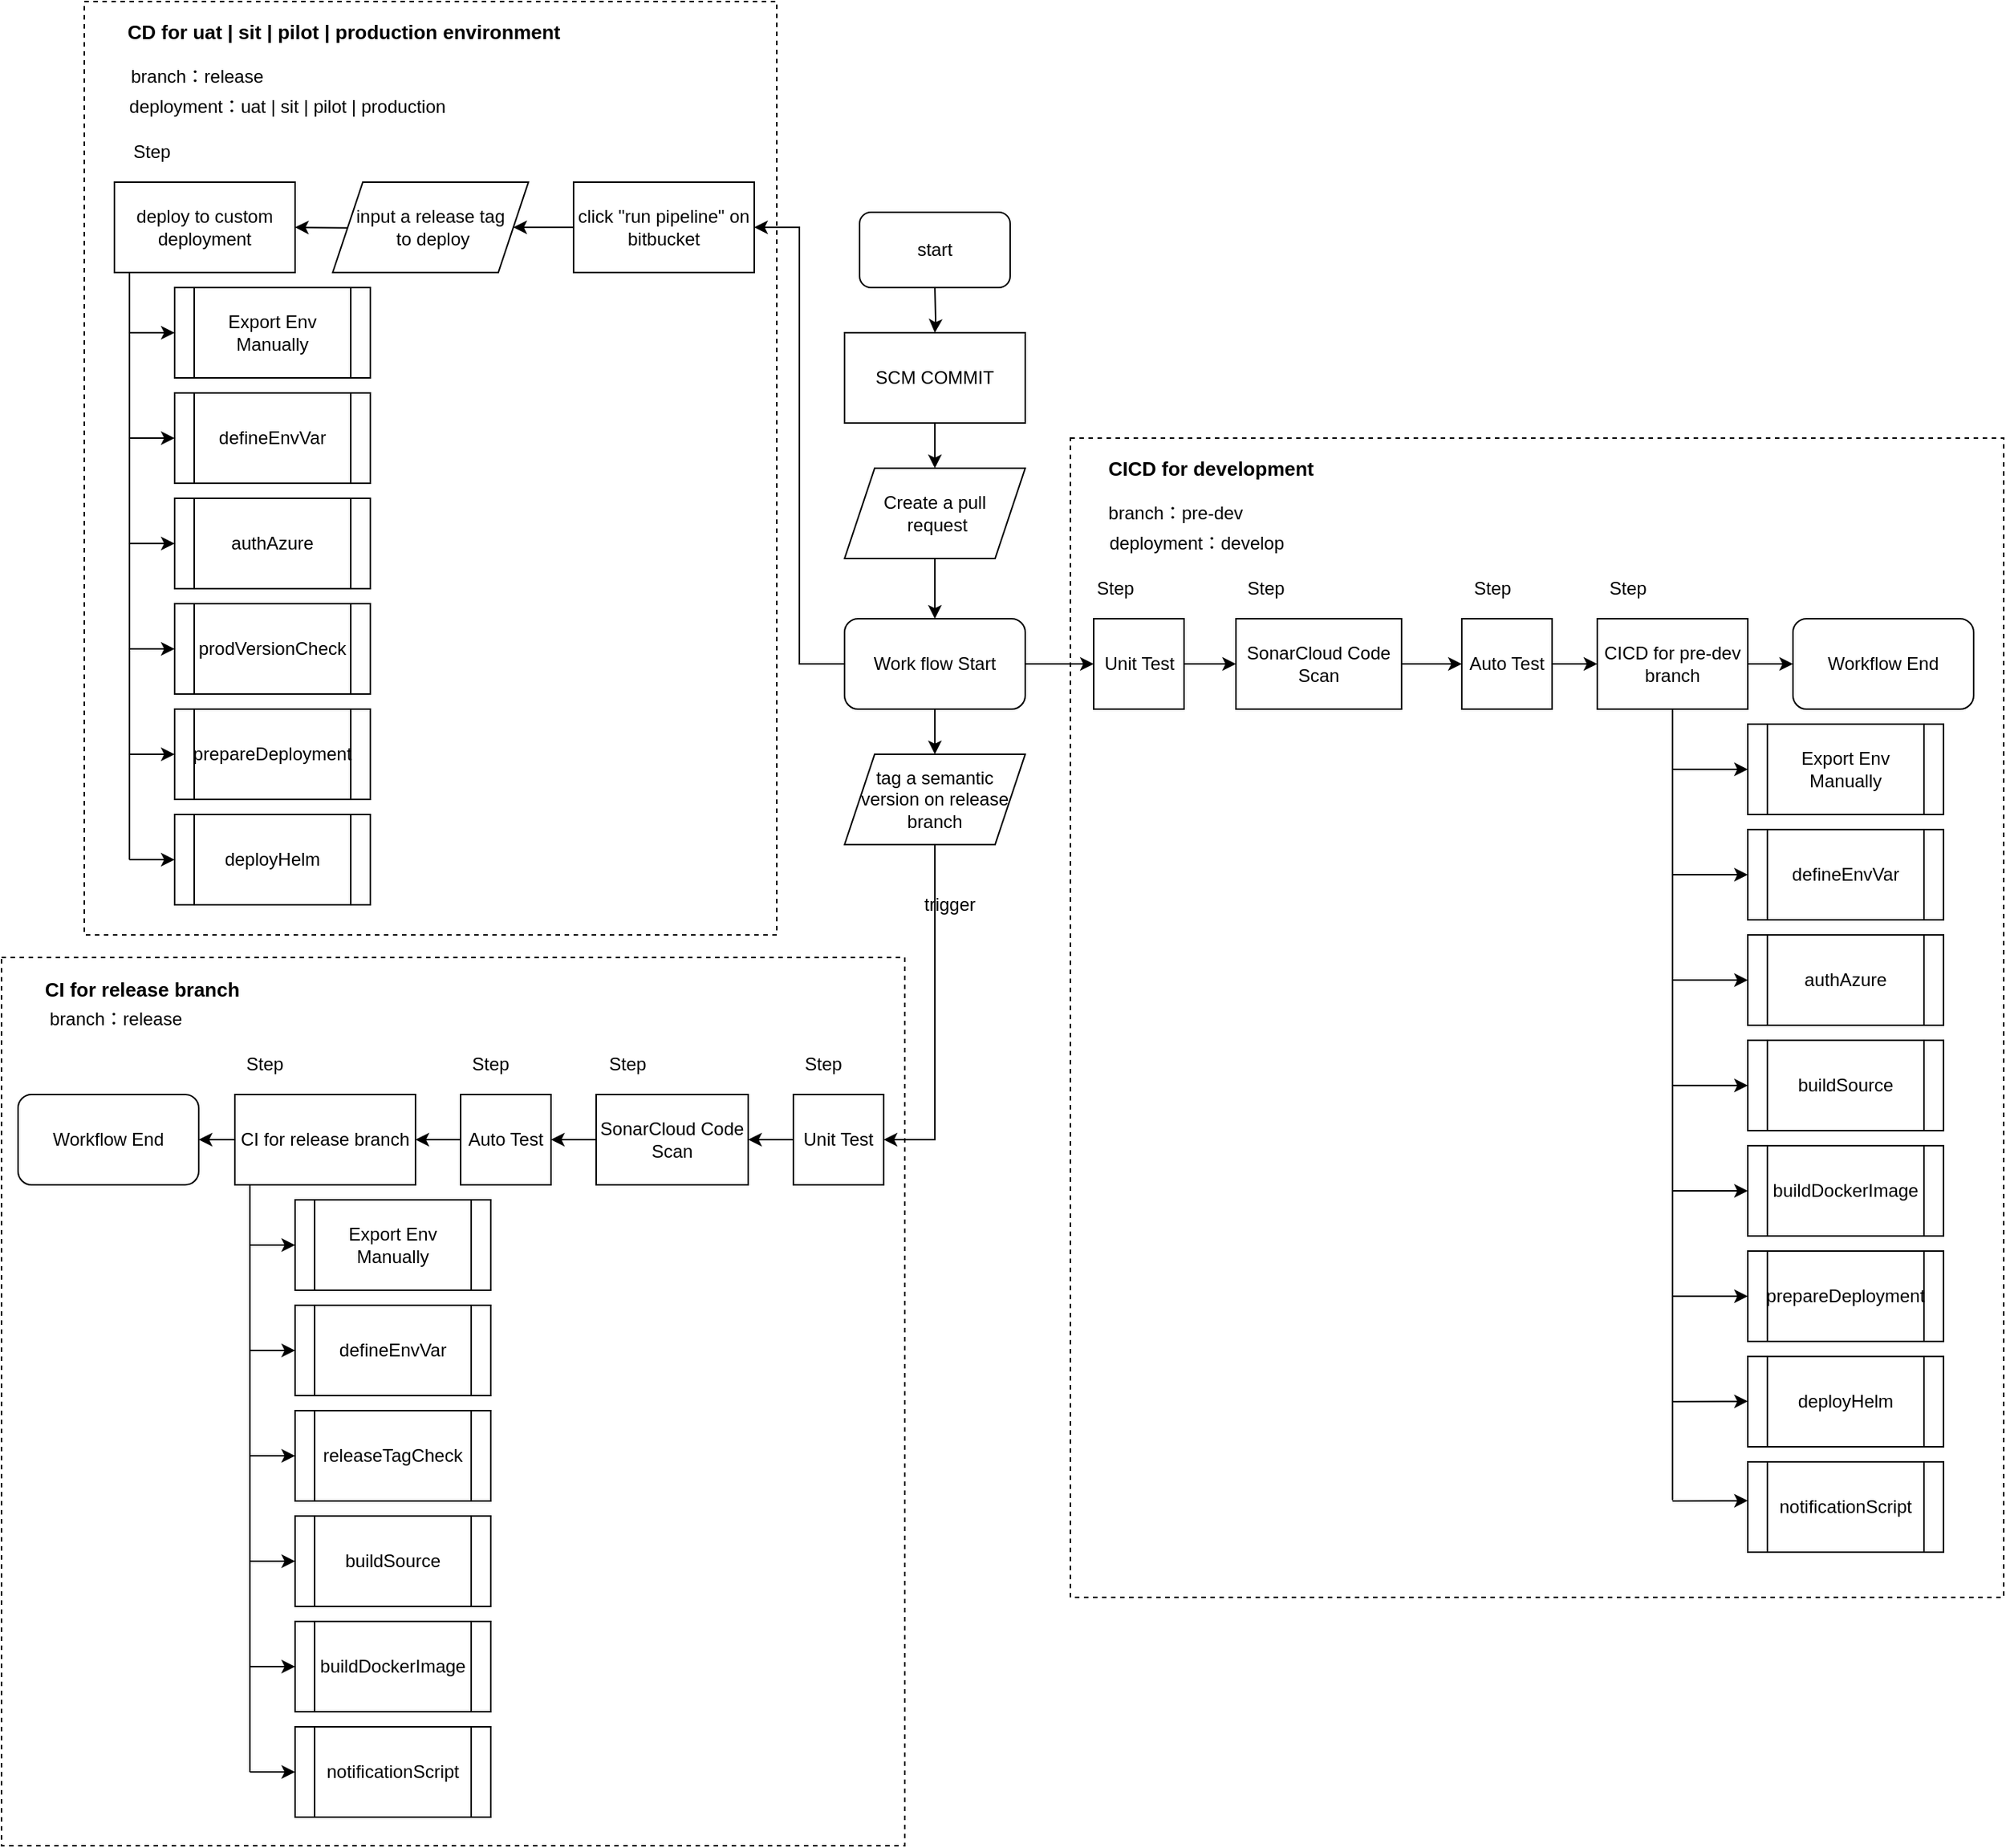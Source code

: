 <mxfile version="13.10.1" type="github">
  <diagram id="6a731a19-8d31-9384-78a2-239565b7b9f0" name="Page-1">
    <mxGraphModel dx="2282" dy="2226" grid="1" gridSize="10" guides="1" tooltips="1" connect="1" arrows="1" fold="1" page="1" pageScale="1" pageWidth="1169" pageHeight="827" background="#ffffff" math="0" shadow="0">
      <root>
        <mxCell id="0" />
        <mxCell id="1" parent="0" />
        <mxCell id="Xp_F8eB2ixiUf06vyhHW-21" value="" style="rounded=0;whiteSpace=wrap;html=1;dashed=1;fillColor=none;" vertex="1" parent="1">
          <mxGeometry x="630" y="-640" width="620" height="770" as="geometry" />
        </mxCell>
        <mxCell id="Xp_F8eB2ixiUf06vyhHW-13" value="" style="rounded=0;whiteSpace=wrap;html=1;dashed=1;fillColor=none;" vertex="1" parent="1">
          <mxGeometry x="-80" y="-295" width="600" height="590" as="geometry" />
        </mxCell>
        <mxCell id="GO7fzhzILklxyF-hlyMG-145" value="" style="edgeStyle=orthogonalEdgeStyle;rounded=0;orthogonalLoop=1;jettySize=auto;html=1;" parent="1" target="GO7fzhzILklxyF-hlyMG-144" edge="1">
          <mxGeometry relative="1" as="geometry">
            <mxPoint x="540.0" y="-740.0" as="sourcePoint" />
          </mxGeometry>
        </mxCell>
        <mxCell id="GO7fzhzILklxyF-hlyMG-143" value="start" style="rounded=1;whiteSpace=wrap;html=1;" parent="1" vertex="1">
          <mxGeometry x="490" y="-790" width="100" height="50" as="geometry" />
        </mxCell>
        <mxCell id="GO7fzhzILklxyF-hlyMG-148" value="" style="edgeStyle=orthogonalEdgeStyle;rounded=0;orthogonalLoop=1;jettySize=auto;html=1;" parent="1" source="GO7fzhzILklxyF-hlyMG-144" target="GO7fzhzILklxyF-hlyMG-146" edge="1">
          <mxGeometry relative="1" as="geometry" />
        </mxCell>
        <mxCell id="GO7fzhzILklxyF-hlyMG-144" value="SCM COMMIT" style="rounded=0;whiteSpace=wrap;html=1;" parent="1" vertex="1">
          <mxGeometry x="480" y="-710" width="120" height="60" as="geometry" />
        </mxCell>
        <mxCell id="GO7fzhzILklxyF-hlyMG-150" style="edgeStyle=orthogonalEdgeStyle;rounded=0;orthogonalLoop=1;jettySize=auto;html=1;exitX=0.5;exitY=1;exitDx=0;exitDy=0;entryX=0.5;entryY=0;entryDx=0;entryDy=0;" parent="1" source="GO7fzhzILklxyF-hlyMG-146" target="GO7fzhzILklxyF-hlyMG-149" edge="1">
          <mxGeometry relative="1" as="geometry" />
        </mxCell>
        <mxCell id="GO7fzhzILklxyF-hlyMG-146" value="Create a pull&lt;br&gt;&amp;nbsp;request" style="shape=parallelogram;perimeter=parallelogramPerimeter;whiteSpace=wrap;html=1;fixedSize=1;" parent="1" vertex="1">
          <mxGeometry x="480" y="-620" width="120" height="60" as="geometry" />
        </mxCell>
        <mxCell id="GO7fzhzILklxyF-hlyMG-155" style="edgeStyle=orthogonalEdgeStyle;rounded=0;orthogonalLoop=1;jettySize=auto;html=1;exitX=0.5;exitY=1;exitDx=0;exitDy=0;entryX=0.5;entryY=0;entryDx=0;entryDy=0;" parent="1" source="GO7fzhzILklxyF-hlyMG-149" edge="1">
          <mxGeometry relative="1" as="geometry">
            <mxPoint x="540" y="-430" as="targetPoint" />
          </mxGeometry>
        </mxCell>
        <mxCell id="GO7fzhzILklxyF-hlyMG-149" value="Work flow Start" style="rounded=1;whiteSpace=wrap;html=1;" parent="1" vertex="1">
          <mxGeometry x="480" y="-520" width="120" height="60" as="geometry" />
        </mxCell>
        <mxCell id="GO7fzhzILklxyF-hlyMG-163" value="" style="edgeStyle=orthogonalEdgeStyle;rounded=0;orthogonalLoop=1;jettySize=auto;html=1;" parent="1" source="GO7fzhzILklxyF-hlyMG-151" target="GO7fzhzILklxyF-hlyMG-162" edge="1">
          <mxGeometry relative="1" as="geometry" />
        </mxCell>
        <mxCell id="GO7fzhzILklxyF-hlyMG-151" value="&lt;span&gt;SonarCloud Code Scan&lt;/span&gt;" style="rounded=0;whiteSpace=wrap;html=1;" parent="1" vertex="1">
          <mxGeometry x="740" y="-520" width="110" height="60" as="geometry" />
        </mxCell>
        <mxCell id="GO7fzhzILklxyF-hlyMG-152" value="Step" style="text;html=1;strokeColor=none;fillColor=none;align=center;verticalAlign=middle;whiteSpace=wrap;rounded=0;" parent="1" vertex="1">
          <mxGeometry x="740" y="-550" width="40" height="20" as="geometry" />
        </mxCell>
        <mxCell id="GO7fzhzILklxyF-hlyMG-161" style="edgeStyle=orthogonalEdgeStyle;rounded=0;orthogonalLoop=1;jettySize=auto;html=1;exitX=1;exitY=0.5;exitDx=0;exitDy=0;entryX=0.5;entryY=1;entryDx=0;entryDy=0;" parent="1" source="GO7fzhzILklxyF-hlyMG-149" target="Xp_F8eB2ixiUf06vyhHW-100" edge="1">
          <mxGeometry relative="1" as="geometry">
            <mxPoint x="585" y="-390" as="sourcePoint" />
            <mxPoint x="640" y="-490" as="targetPoint" />
          </mxGeometry>
        </mxCell>
        <mxCell id="GO7fzhzILklxyF-hlyMG-166" value="" style="edgeStyle=orthogonalEdgeStyle;rounded=0;orthogonalLoop=1;jettySize=auto;html=1;" parent="1" source="GO7fzhzILklxyF-hlyMG-162" target="GO7fzhzILklxyF-hlyMG-165" edge="1">
          <mxGeometry relative="1" as="geometry" />
        </mxCell>
        <mxCell id="GO7fzhzILklxyF-hlyMG-162" value="Auto Test" style="whiteSpace=wrap;html=1;rounded=0;direction=south;" parent="1" vertex="1">
          <mxGeometry x="890" y="-520" width="60" height="60" as="geometry" />
        </mxCell>
        <mxCell id="GO7fzhzILklxyF-hlyMG-164" value="Step" style="text;html=1;align=center;verticalAlign=middle;resizable=0;points=[];autosize=1;" parent="1" vertex="1">
          <mxGeometry x="890" y="-550" width="40" height="20" as="geometry" />
        </mxCell>
        <mxCell id="GO7fzhzILklxyF-hlyMG-165" value="CICD for pre-dev branch" style="whiteSpace=wrap;html=1;rounded=0;" parent="1" vertex="1">
          <mxGeometry x="980" y="-520" width="100" height="60" as="geometry" />
        </mxCell>
        <mxCell id="GO7fzhzILklxyF-hlyMG-167" value="Step" style="text;html=1;align=center;verticalAlign=middle;resizable=0;points=[];autosize=1;" parent="1" vertex="1">
          <mxGeometry x="980" y="-550" width="40" height="20" as="geometry" />
        </mxCell>
        <mxCell id="GO7fzhzILklxyF-hlyMG-170" value="" style="endArrow=none;html=1;entryX=0.5;entryY=1;entryDx=0;entryDy=0;" parent="1" target="GO7fzhzILklxyF-hlyMG-165" edge="1">
          <mxGeometry width="50" height="50" relative="1" as="geometry">
            <mxPoint x="1030" as="sourcePoint" />
            <mxPoint x="1119.5" y="-430" as="targetPoint" />
            <Array as="points">
              <mxPoint x="1030" y="70" />
            </Array>
          </mxGeometry>
        </mxCell>
        <mxCell id="GO7fzhzILklxyF-hlyMG-172" value="" style="endArrow=classic;html=1;entryX=0;entryY=0.5;entryDx=0;entryDy=0;" parent="1" edge="1" target="GO7fzhzILklxyF-hlyMG-175">
          <mxGeometry width="50" height="50" relative="1" as="geometry">
            <mxPoint x="1030" y="-420" as="sourcePoint" />
            <mxPoint x="1110" y="-420" as="targetPoint" />
          </mxGeometry>
        </mxCell>
        <mxCell id="GO7fzhzILklxyF-hlyMG-173" value="" style="endArrow=classic;html=1;entryX=0;entryY=0.5;entryDx=0;entryDy=0;" parent="1" edge="1" target="GO7fzhzILklxyF-hlyMG-176">
          <mxGeometry width="50" height="50" relative="1" as="geometry">
            <mxPoint x="1030" y="-350" as="sourcePoint" />
            <mxPoint x="1110" y="-350" as="targetPoint" />
          </mxGeometry>
        </mxCell>
        <mxCell id="GO7fzhzILklxyF-hlyMG-174" value="" style="endArrow=classic;html=1;entryX=0;entryY=0.5;entryDx=0;entryDy=0;entryPerimeter=0;" parent="1" edge="1" target="GO7fzhzILklxyF-hlyMG-177">
          <mxGeometry width="50" height="50" relative="1" as="geometry">
            <mxPoint x="1030" y="-280" as="sourcePoint" />
            <mxPoint x="1110" y="-280" as="targetPoint" />
          </mxGeometry>
        </mxCell>
        <mxCell id="GO7fzhzILklxyF-hlyMG-175" value="Export Env Manually" style="shape=process;whiteSpace=wrap;html=1;backgroundOutline=1;" parent="1" vertex="1">
          <mxGeometry x="1080" y="-450" width="130" height="60" as="geometry" />
        </mxCell>
        <mxCell id="GO7fzhzILklxyF-hlyMG-176" value="defineEnvVar" style="shape=process;whiteSpace=wrap;html=1;backgroundOutline=1;" parent="1" vertex="1">
          <mxGeometry x="1080" y="-380" width="130" height="60" as="geometry" />
        </mxCell>
        <mxCell id="GO7fzhzILklxyF-hlyMG-177" value="authAzure" style="shape=process;whiteSpace=wrap;html=1;backgroundOutline=1;" parent="1" vertex="1">
          <mxGeometry x="1080" y="-310" width="130" height="60" as="geometry" />
        </mxCell>
        <mxCell id="GO7fzhzILklxyF-hlyMG-178" value="" style="endArrow=classic;html=1;entryX=0;entryY=0.5;entryDx=0;entryDy=0;" parent="1" edge="1" target="GO7fzhzILklxyF-hlyMG-179">
          <mxGeometry width="50" height="50" relative="1" as="geometry">
            <mxPoint x="1030" y="-210" as="sourcePoint" />
            <mxPoint x="1110" y="-210" as="targetPoint" />
          </mxGeometry>
        </mxCell>
        <mxCell id="GO7fzhzILklxyF-hlyMG-179" value="buildSource" style="shape=process;whiteSpace=wrap;html=1;backgroundOutline=1;" parent="1" vertex="1">
          <mxGeometry x="1080" y="-240" width="130" height="60" as="geometry" />
        </mxCell>
        <mxCell id="Xp_F8eB2ixiUf06vyhHW-60" style="edgeStyle=orthogonalEdgeStyle;rounded=0;orthogonalLoop=1;jettySize=auto;html=1;exitX=0.5;exitY=1;exitDx=0;exitDy=0;entryX=0.5;entryY=0;entryDx=0;entryDy=0;" edge="1" parent="1" source="GO7fzhzILklxyF-hlyMG-182" target="Xp_F8eB2ixiUf06vyhHW-106">
          <mxGeometry relative="1" as="geometry">
            <mxPoint x="530" y="-331" as="sourcePoint" />
            <mxPoint x="529.8" y="-202.32" as="targetPoint" />
            <Array as="points">
              <mxPoint x="540" y="-174" />
            </Array>
          </mxGeometry>
        </mxCell>
        <mxCell id="Xp_F8eB2ixiUf06vyhHW-83" value="" style="edgeStyle=orthogonalEdgeStyle;rounded=0;orthogonalLoop=1;jettySize=auto;html=1;exitX=0;exitY=0.5;exitDx=0;exitDy=0;entryX=1;entryY=0.5;entryDx=0;entryDy=0;" edge="1" parent="1" source="GO7fzhzILklxyF-hlyMG-149" target="Xp_F8eB2ixiUf06vyhHW-92">
          <mxGeometry relative="1" as="geometry">
            <mxPoint x="370" y="-790" as="targetPoint" />
            <Array as="points">
              <mxPoint x="450" y="-490" />
              <mxPoint x="450" y="-780" />
            </Array>
          </mxGeometry>
        </mxCell>
        <mxCell id="GO7fzhzILklxyF-hlyMG-182" value="tag a semantic version on release branch" style="shape=parallelogram;perimeter=parallelogramPerimeter;whiteSpace=wrap;html=1;fixedSize=1;" parent="1" vertex="1">
          <mxGeometry x="480" y="-430" width="120" height="60" as="geometry" />
        </mxCell>
        <mxCell id="Xp_F8eB2ixiUf06vyhHW-1" value="buildDockerImage" style="shape=process;whiteSpace=wrap;html=1;backgroundOutline=1;" vertex="1" parent="1">
          <mxGeometry x="1080" y="-170" width="130" height="60" as="geometry" />
        </mxCell>
        <mxCell id="Xp_F8eB2ixiUf06vyhHW-2" value="" style="endArrow=classic;html=1;" edge="1" parent="1">
          <mxGeometry width="50" height="50" relative="1" as="geometry">
            <mxPoint x="1030" y="-140" as="sourcePoint" />
            <mxPoint x="1080" y="-140" as="targetPoint" />
          </mxGeometry>
        </mxCell>
        <mxCell id="Xp_F8eB2ixiUf06vyhHW-3" value="" style="endArrow=classic;html=1;entryX=0;entryY=0.5;entryDx=0;entryDy=0;" edge="1" parent="1" target="Xp_F8eB2ixiUf06vyhHW-4">
          <mxGeometry width="50" height="50" relative="1" as="geometry">
            <mxPoint x="1030" y="-70" as="sourcePoint" />
            <mxPoint x="1110" y="-70" as="targetPoint" />
          </mxGeometry>
        </mxCell>
        <mxCell id="Xp_F8eB2ixiUf06vyhHW-4" value="prepareDeployment" style="shape=process;whiteSpace=wrap;html=1;backgroundOutline=1;" vertex="1" parent="1">
          <mxGeometry x="1080" y="-100" width="130" height="60" as="geometry" />
        </mxCell>
        <mxCell id="Xp_F8eB2ixiUf06vyhHW-5" value="deployHelm" style="shape=process;whiteSpace=wrap;html=1;backgroundOutline=1;" vertex="1" parent="1">
          <mxGeometry x="1080" y="-30" width="130" height="60" as="geometry" />
        </mxCell>
        <mxCell id="Xp_F8eB2ixiUf06vyhHW-6" value="" style="endArrow=classic;html=1;" edge="1" parent="1">
          <mxGeometry width="50" height="50" relative="1" as="geometry">
            <mxPoint x="1030" as="sourcePoint" />
            <mxPoint x="1080" y="-0.21" as="targetPoint" />
          </mxGeometry>
        </mxCell>
        <mxCell id="Xp_F8eB2ixiUf06vyhHW-14" value="branch：pre-dev" style="text;html=1;strokeColor=none;fillColor=none;align=center;verticalAlign=middle;whiteSpace=wrap;rounded=0;dashed=1;" vertex="1" parent="1">
          <mxGeometry x="640" y="-600" width="120" height="20" as="geometry" />
        </mxCell>
        <mxCell id="Xp_F8eB2ixiUf06vyhHW-15" value="deployment：develop" style="text;html=1;strokeColor=none;fillColor=none;align=center;verticalAlign=middle;whiteSpace=wrap;rounded=0;dashed=1;" vertex="1" parent="1">
          <mxGeometry x="654" y="-580" width="120" height="20" as="geometry" />
        </mxCell>
        <mxCell id="Xp_F8eB2ixiUf06vyhHW-9" value="Workflow End" style="rounded=1;whiteSpace=wrap;html=1;" vertex="1" parent="1">
          <mxGeometry x="1110" y="-520" width="120" height="60" as="geometry" />
        </mxCell>
        <mxCell id="Xp_F8eB2ixiUf06vyhHW-17" value="" style="edgeStyle=orthogonalEdgeStyle;rounded=0;orthogonalLoop=1;jettySize=auto;html=1;" edge="1" parent="1" source="GO7fzhzILklxyF-hlyMG-165" target="Xp_F8eB2ixiUf06vyhHW-9">
          <mxGeometry relative="1" as="geometry">
            <mxPoint x="1120" y="-490" as="sourcePoint" />
            <mxPoint x="1240" y="-490" as="targetPoint" />
          </mxGeometry>
        </mxCell>
        <mxCell id="Xp_F8eB2ixiUf06vyhHW-104" value="" style="edgeStyle=orthogonalEdgeStyle;rounded=0;orthogonalLoop=1;jettySize=auto;html=1;" edge="1" parent="1" source="Xp_F8eB2ixiUf06vyhHW-19" target="Xp_F8eB2ixiUf06vyhHW-103">
          <mxGeometry relative="1" as="geometry" />
        </mxCell>
        <mxCell id="Xp_F8eB2ixiUf06vyhHW-19" value="CI for release branch" style="whiteSpace=wrap;html=1;" vertex="1" parent="1">
          <mxGeometry x="75" y="-204" width="120" height="60" as="geometry" />
        </mxCell>
        <mxCell id="Xp_F8eB2ixiUf06vyhHW-33" value="" style="endArrow=none;html=1;entryX=0.5;entryY=1;entryDx=0;entryDy=0;" edge="1" parent="1">
          <mxGeometry width="50" height="50" relative="1" as="geometry">
            <mxPoint x="85" y="246" as="sourcePoint" />
            <mxPoint x="85" y="-144" as="targetPoint" />
          </mxGeometry>
        </mxCell>
        <mxCell id="Xp_F8eB2ixiUf06vyhHW-34" value="" style="endArrow=classic;html=1;entryX=0;entryY=0.5;entryDx=0;entryDy=0;" edge="1" parent="1" target="Xp_F8eB2ixiUf06vyhHW-37">
          <mxGeometry width="50" height="50" relative="1" as="geometry">
            <mxPoint x="85" y="-104" as="sourcePoint" />
            <mxPoint x="165" y="-104" as="targetPoint" />
          </mxGeometry>
        </mxCell>
        <mxCell id="Xp_F8eB2ixiUf06vyhHW-35" value="" style="endArrow=classic;html=1;entryX=0;entryY=0.5;entryDx=0;entryDy=0;" edge="1" parent="1" target="Xp_F8eB2ixiUf06vyhHW-38">
          <mxGeometry width="50" height="50" relative="1" as="geometry">
            <mxPoint x="85" y="-34" as="sourcePoint" />
            <mxPoint x="165" y="-34" as="targetPoint" />
          </mxGeometry>
        </mxCell>
        <mxCell id="Xp_F8eB2ixiUf06vyhHW-36" value="" style="endArrow=classic;html=1;entryX=0;entryY=0.5;entryDx=0;entryDy=0;entryPerimeter=0;" edge="1" parent="1" target="Xp_F8eB2ixiUf06vyhHW-39">
          <mxGeometry width="50" height="50" relative="1" as="geometry">
            <mxPoint x="85" y="36" as="sourcePoint" />
            <mxPoint x="165" y="36" as="targetPoint" />
          </mxGeometry>
        </mxCell>
        <mxCell id="Xp_F8eB2ixiUf06vyhHW-37" value="Export Env Manually" style="shape=process;whiteSpace=wrap;html=1;backgroundOutline=1;" vertex="1" parent="1">
          <mxGeometry x="115" y="-134" width="130" height="60" as="geometry" />
        </mxCell>
        <mxCell id="Xp_F8eB2ixiUf06vyhHW-38" value="defineEnvVar" style="shape=process;whiteSpace=wrap;html=1;backgroundOutline=1;" vertex="1" parent="1">
          <mxGeometry x="115" y="-64" width="130" height="60" as="geometry" />
        </mxCell>
        <mxCell id="Xp_F8eB2ixiUf06vyhHW-39" value="releaseTagCheck" style="shape=process;whiteSpace=wrap;html=1;backgroundOutline=1;" vertex="1" parent="1">
          <mxGeometry x="115" y="6" width="130" height="60" as="geometry" />
        </mxCell>
        <mxCell id="Xp_F8eB2ixiUf06vyhHW-40" value="" style="endArrow=classic;html=1;entryX=0;entryY=0.5;entryDx=0;entryDy=0;" edge="1" parent="1" target="Xp_F8eB2ixiUf06vyhHW-41">
          <mxGeometry width="50" height="50" relative="1" as="geometry">
            <mxPoint x="85" y="106" as="sourcePoint" />
            <mxPoint x="165" y="106" as="targetPoint" />
          </mxGeometry>
        </mxCell>
        <mxCell id="Xp_F8eB2ixiUf06vyhHW-41" value="buildSource" style="shape=process;whiteSpace=wrap;html=1;backgroundOutline=1;" vertex="1" parent="1">
          <mxGeometry x="115" y="76" width="130" height="60" as="geometry" />
        </mxCell>
        <mxCell id="Xp_F8eB2ixiUf06vyhHW-42" value="buildDockerImage" style="shape=process;whiteSpace=wrap;html=1;backgroundOutline=1;" vertex="1" parent="1">
          <mxGeometry x="115" y="146" width="130" height="60" as="geometry" />
        </mxCell>
        <mxCell id="Xp_F8eB2ixiUf06vyhHW-43" value="" style="endArrow=classic;html=1;" edge="1" parent="1">
          <mxGeometry width="50" height="50" relative="1" as="geometry">
            <mxPoint x="85" y="176" as="sourcePoint" />
            <mxPoint x="115" y="176" as="targetPoint" />
          </mxGeometry>
        </mxCell>
        <mxCell id="Xp_F8eB2ixiUf06vyhHW-44" value="" style="endArrow=classic;html=1;entryX=0;entryY=0.5;entryDx=0;entryDy=0;" edge="1" parent="1" target="Xp_F8eB2ixiUf06vyhHW-45">
          <mxGeometry width="50" height="50" relative="1" as="geometry">
            <mxPoint x="85" y="246" as="sourcePoint" />
            <mxPoint x="165" y="246" as="targetPoint" />
          </mxGeometry>
        </mxCell>
        <mxCell id="Xp_F8eB2ixiUf06vyhHW-45" value="notificationScript" style="shape=process;whiteSpace=wrap;html=1;backgroundOutline=1;" vertex="1" parent="1">
          <mxGeometry x="115" y="216" width="130" height="60" as="geometry" />
        </mxCell>
        <mxCell id="Xp_F8eB2ixiUf06vyhHW-48" value="branch：release" style="text;html=1;strokeColor=none;fillColor=none;align=center;verticalAlign=middle;whiteSpace=wrap;rounded=0;dashed=1;" vertex="1" parent="1">
          <mxGeometry x="-64" y="-264" width="120" height="20" as="geometry" />
        </mxCell>
        <mxCell id="Xp_F8eB2ixiUf06vyhHW-49" value="deployment：uat | sit | pilot | production" style="text;html=1;strokeColor=none;fillColor=none;align=center;verticalAlign=middle;whiteSpace=wrap;rounded=0;dashed=1;" vertex="1" parent="1">
          <mxGeometry y="-870" width="220" height="20" as="geometry" />
        </mxCell>
        <mxCell id="Xp_F8eB2ixiUf06vyhHW-50" value="notificationScript" style="shape=process;whiteSpace=wrap;html=1;backgroundOutline=1;" vertex="1" parent="1">
          <mxGeometry x="1080" y="40" width="130" height="60" as="geometry" />
        </mxCell>
        <mxCell id="Xp_F8eB2ixiUf06vyhHW-51" value="" style="endArrow=classic;html=1;" edge="1" parent="1">
          <mxGeometry width="50" height="50" relative="1" as="geometry">
            <mxPoint x="1030" y="66" as="sourcePoint" />
            <mxPoint x="1080" y="65.79" as="targetPoint" />
          </mxGeometry>
        </mxCell>
        <mxCell id="Xp_F8eB2ixiUf06vyhHW-53" value="trigger" style="text;html=1;strokeColor=none;fillColor=none;align=center;verticalAlign=middle;whiteSpace=wrap;rounded=0;dashed=1;" vertex="1" parent="1">
          <mxGeometry x="530" y="-340" width="40" height="20" as="geometry" />
        </mxCell>
        <mxCell id="Xp_F8eB2ixiUf06vyhHW-56" value="" style="edgeStyle=orthogonalEdgeStyle;rounded=0;orthogonalLoop=1;jettySize=auto;html=1;" edge="1" parent="1" source="Xp_F8eB2ixiUf06vyhHW-54" target="Xp_F8eB2ixiUf06vyhHW-55">
          <mxGeometry relative="1" as="geometry" />
        </mxCell>
        <mxCell id="Xp_F8eB2ixiUf06vyhHW-54" value="&lt;span&gt;SonarCloud Code Scan&lt;/span&gt;" style="rounded=0;whiteSpace=wrap;html=1;" vertex="1" parent="1">
          <mxGeometry x="315" y="-204" width="101" height="60" as="geometry" />
        </mxCell>
        <mxCell id="Xp_F8eB2ixiUf06vyhHW-58" style="edgeStyle=orthogonalEdgeStyle;rounded=0;orthogonalLoop=1;jettySize=auto;html=1;exitX=0.5;exitY=1;exitDx=0;exitDy=0;entryX=1;entryY=0.5;entryDx=0;entryDy=0;" edge="1" parent="1" source="Xp_F8eB2ixiUf06vyhHW-55" target="Xp_F8eB2ixiUf06vyhHW-19">
          <mxGeometry relative="1" as="geometry" />
        </mxCell>
        <mxCell id="Xp_F8eB2ixiUf06vyhHW-55" value="Auto Test" style="whiteSpace=wrap;html=1;rounded=0;direction=south;" vertex="1" parent="1">
          <mxGeometry x="225" y="-204" width="60" height="60" as="geometry" />
        </mxCell>
        <mxCell id="Xp_F8eB2ixiUf06vyhHW-62" value="" style="rounded=0;whiteSpace=wrap;html=1;dashed=1;fillColor=none;" vertex="1" parent="1">
          <mxGeometry x="-25" y="-930" width="460" height="620" as="geometry" />
        </mxCell>
        <mxCell id="Xp_F8eB2ixiUf06vyhHW-63" value="deploy to custom deployment" style="whiteSpace=wrap;html=1;" vertex="1" parent="1">
          <mxGeometry x="-5" y="-810" width="120" height="60" as="geometry" />
        </mxCell>
        <mxCell id="Xp_F8eB2ixiUf06vyhHW-64" value="" style="endArrow=none;html=1;entryX=0.5;entryY=1;entryDx=0;entryDy=0;" edge="1" parent="1">
          <mxGeometry width="50" height="50" relative="1" as="geometry">
            <mxPoint x="5" y="-360" as="sourcePoint" />
            <mxPoint x="5" y="-750" as="targetPoint" />
          </mxGeometry>
        </mxCell>
        <mxCell id="Xp_F8eB2ixiUf06vyhHW-65" value="" style="endArrow=classic;html=1;entryX=0;entryY=0.5;entryDx=0;entryDy=0;" edge="1" parent="1" target="Xp_F8eB2ixiUf06vyhHW-68">
          <mxGeometry width="50" height="50" relative="1" as="geometry">
            <mxPoint x="5" y="-710" as="sourcePoint" />
            <mxPoint x="85" y="-710" as="targetPoint" />
          </mxGeometry>
        </mxCell>
        <mxCell id="Xp_F8eB2ixiUf06vyhHW-66" value="" style="endArrow=classic;html=1;entryX=0;entryY=0.5;entryDx=0;entryDy=0;" edge="1" parent="1" target="Xp_F8eB2ixiUf06vyhHW-69">
          <mxGeometry width="50" height="50" relative="1" as="geometry">
            <mxPoint x="5" y="-640" as="sourcePoint" />
            <mxPoint x="85" y="-640" as="targetPoint" />
          </mxGeometry>
        </mxCell>
        <mxCell id="Xp_F8eB2ixiUf06vyhHW-67" value="" style="endArrow=classic;html=1;entryX=0;entryY=0.5;entryDx=0;entryDy=0;entryPerimeter=0;" edge="1" parent="1" target="Xp_F8eB2ixiUf06vyhHW-70">
          <mxGeometry width="50" height="50" relative="1" as="geometry">
            <mxPoint x="5" y="-570" as="sourcePoint" />
            <mxPoint x="85" y="-570" as="targetPoint" />
          </mxGeometry>
        </mxCell>
        <mxCell id="Xp_F8eB2ixiUf06vyhHW-68" value="Export Env Manually" style="shape=process;whiteSpace=wrap;html=1;backgroundOutline=1;" vertex="1" parent="1">
          <mxGeometry x="35" y="-740" width="130" height="60" as="geometry" />
        </mxCell>
        <mxCell id="Xp_F8eB2ixiUf06vyhHW-69" value="defineEnvVar" style="shape=process;whiteSpace=wrap;html=1;backgroundOutline=1;" vertex="1" parent="1">
          <mxGeometry x="35" y="-670" width="130" height="60" as="geometry" />
        </mxCell>
        <mxCell id="Xp_F8eB2ixiUf06vyhHW-70" value="authAzure" style="shape=process;whiteSpace=wrap;html=1;backgroundOutline=1;" vertex="1" parent="1">
          <mxGeometry x="35" y="-600" width="130" height="60" as="geometry" />
        </mxCell>
        <mxCell id="Xp_F8eB2ixiUf06vyhHW-71" value="" style="endArrow=classic;html=1;entryX=0;entryY=0.5;entryDx=0;entryDy=0;" edge="1" parent="1" target="Xp_F8eB2ixiUf06vyhHW-72">
          <mxGeometry width="50" height="50" relative="1" as="geometry">
            <mxPoint x="5" y="-500" as="sourcePoint" />
            <mxPoint x="85" y="-500" as="targetPoint" />
          </mxGeometry>
        </mxCell>
        <mxCell id="Xp_F8eB2ixiUf06vyhHW-72" value="prodVersionCheck" style="shape=process;whiteSpace=wrap;html=1;backgroundOutline=1;" vertex="1" parent="1">
          <mxGeometry x="35" y="-530" width="130" height="60" as="geometry" />
        </mxCell>
        <mxCell id="Xp_F8eB2ixiUf06vyhHW-73" value="prepareDeployment" style="shape=process;whiteSpace=wrap;html=1;backgroundOutline=1;" vertex="1" parent="1">
          <mxGeometry x="35" y="-460" width="130" height="60" as="geometry" />
        </mxCell>
        <mxCell id="Xp_F8eB2ixiUf06vyhHW-74" value="" style="endArrow=classic;html=1;" edge="1" parent="1">
          <mxGeometry width="50" height="50" relative="1" as="geometry">
            <mxPoint x="5" y="-430" as="sourcePoint" />
            <mxPoint x="35" y="-430" as="targetPoint" />
          </mxGeometry>
        </mxCell>
        <mxCell id="Xp_F8eB2ixiUf06vyhHW-75" value="" style="endArrow=classic;html=1;entryX=0;entryY=0.5;entryDx=0;entryDy=0;" edge="1" parent="1" target="Xp_F8eB2ixiUf06vyhHW-76">
          <mxGeometry width="50" height="50" relative="1" as="geometry">
            <mxPoint x="5" y="-360" as="sourcePoint" />
            <mxPoint x="85" y="-360" as="targetPoint" />
          </mxGeometry>
        </mxCell>
        <mxCell id="Xp_F8eB2ixiUf06vyhHW-76" value="deployHelm" style="shape=process;whiteSpace=wrap;html=1;backgroundOutline=1;" vertex="1" parent="1">
          <mxGeometry x="35" y="-390" width="130" height="60" as="geometry" />
        </mxCell>
        <mxCell id="Xp_F8eB2ixiUf06vyhHW-78" value="" style="edgeStyle=orthogonalEdgeStyle;rounded=0;orthogonalLoop=1;jettySize=auto;html=1;entryX=1;entryY=0.5;entryDx=0;entryDy=0;" edge="1" parent="1" target="Xp_F8eB2ixiUf06vyhHW-63">
          <mxGeometry relative="1" as="geometry">
            <mxPoint x="215" y="-780" as="sourcePoint" />
            <mxPoint x="160" y="-780" as="targetPoint" />
          </mxGeometry>
        </mxCell>
        <mxCell id="Xp_F8eB2ixiUf06vyhHW-84" value="Step" style="text;html=1;strokeColor=none;fillColor=none;align=center;verticalAlign=middle;whiteSpace=wrap;rounded=0;" vertex="1" parent="1">
          <mxGeometry x="316" y="-234" width="40" height="20" as="geometry" />
        </mxCell>
        <mxCell id="Xp_F8eB2ixiUf06vyhHW-85" value="Step" style="text;html=1;strokeColor=none;fillColor=none;align=center;verticalAlign=middle;whiteSpace=wrap;rounded=0;" vertex="1" parent="1">
          <mxGeometry x="225" y="-234" width="40" height="20" as="geometry" />
        </mxCell>
        <mxCell id="Xp_F8eB2ixiUf06vyhHW-86" value="Step" style="text;html=1;strokeColor=none;fillColor=none;align=center;verticalAlign=middle;whiteSpace=wrap;rounded=0;" vertex="1" parent="1">
          <mxGeometry x="75" y="-234" width="40" height="20" as="geometry" />
        </mxCell>
        <mxCell id="Xp_F8eB2ixiUf06vyhHW-87" value="Step" style="text;html=1;strokeColor=none;fillColor=none;align=center;verticalAlign=middle;whiteSpace=wrap;rounded=0;" vertex="1" parent="1">
          <mxGeometry y="-840" width="40" height="20" as="geometry" />
        </mxCell>
        <mxCell id="Xp_F8eB2ixiUf06vyhHW-88" value="input a release tag&lt;br&gt;&amp;nbsp;to deploy" style="shape=parallelogram;perimeter=parallelogramPerimeter;whiteSpace=wrap;html=1;fixedSize=1;" vertex="1" parent="1">
          <mxGeometry x="140" y="-810" width="130" height="60" as="geometry" />
        </mxCell>
        <mxCell id="Xp_F8eB2ixiUf06vyhHW-93" value="" style="edgeStyle=orthogonalEdgeStyle;rounded=0;orthogonalLoop=1;jettySize=auto;html=1;" edge="1" parent="1" source="Xp_F8eB2ixiUf06vyhHW-92" target="Xp_F8eB2ixiUf06vyhHW-88">
          <mxGeometry relative="1" as="geometry" />
        </mxCell>
        <mxCell id="Xp_F8eB2ixiUf06vyhHW-92" value="click &quot;run pipeline&quot; on bitbucket" style="whiteSpace=wrap;html=1;" vertex="1" parent="1">
          <mxGeometry x="300" y="-810" width="120" height="60" as="geometry" />
        </mxCell>
        <mxCell id="Xp_F8eB2ixiUf06vyhHW-94" value="&lt;b&gt;&lt;font style=&quot;font-size: 13px&quot;&gt;CICD for development&lt;/font&gt;&lt;/b&gt;" style="text;html=1;strokeColor=none;fillColor=none;align=center;verticalAlign=middle;whiteSpace=wrap;rounded=0;dashed=1;" vertex="1" parent="1">
          <mxGeometry x="645.5" y="-630" width="154.5" height="20" as="geometry" />
        </mxCell>
        <mxCell id="Xp_F8eB2ixiUf06vyhHW-95" value="&lt;b&gt;&lt;font style=&quot;font-size: 13px&quot;&gt;CI for release branch&lt;/font&gt;&lt;/b&gt;" style="text;html=1;strokeColor=none;fillColor=none;align=center;verticalAlign=middle;whiteSpace=wrap;rounded=0;dashed=1;" vertex="1" parent="1">
          <mxGeometry x="-64" y="-284" width="154.5" height="20" as="geometry" />
        </mxCell>
        <mxCell id="Xp_F8eB2ixiUf06vyhHW-97" value="&lt;b&gt;&lt;font style=&quot;font-size: 13px&quot;&gt;CD for uat | sit | pilot | production environment&lt;/font&gt;&lt;/b&gt;" style="text;html=1;strokeColor=none;fillColor=none;align=center;verticalAlign=middle;whiteSpace=wrap;rounded=0;dashed=1;" vertex="1" parent="1">
          <mxGeometry x="-5" y="-920" width="305" height="20" as="geometry" />
        </mxCell>
        <mxCell id="Xp_F8eB2ixiUf06vyhHW-98" value="branch：release" style="text;html=1;strokeColor=none;fillColor=none;align=center;verticalAlign=middle;whiteSpace=wrap;rounded=0;dashed=1;" vertex="1" parent="1">
          <mxGeometry x="-10" y="-890" width="120" height="20" as="geometry" />
        </mxCell>
        <mxCell id="Xp_F8eB2ixiUf06vyhHW-101" value="" style="edgeStyle=orthogonalEdgeStyle;rounded=0;orthogonalLoop=1;jettySize=auto;html=1;entryX=0;entryY=0.5;entryDx=0;entryDy=0;" edge="1" parent="1" source="Xp_F8eB2ixiUf06vyhHW-100" target="GO7fzhzILklxyF-hlyMG-151">
          <mxGeometry relative="1" as="geometry" />
        </mxCell>
        <mxCell id="Xp_F8eB2ixiUf06vyhHW-100" value="Unit Test" style="whiteSpace=wrap;html=1;rounded=0;direction=south;" vertex="1" parent="1">
          <mxGeometry x="645.5" y="-520" width="60" height="60" as="geometry" />
        </mxCell>
        <mxCell id="Xp_F8eB2ixiUf06vyhHW-102" value="Step" style="text;html=1;strokeColor=none;fillColor=none;align=center;verticalAlign=middle;whiteSpace=wrap;rounded=0;" vertex="1" parent="1">
          <mxGeometry x="640" y="-550" width="40" height="20" as="geometry" />
        </mxCell>
        <mxCell id="Xp_F8eB2ixiUf06vyhHW-103" value="Workflow End" style="rounded=1;whiteSpace=wrap;html=1;" vertex="1" parent="1">
          <mxGeometry x="-69" y="-204" width="120" height="60" as="geometry" />
        </mxCell>
        <mxCell id="Xp_F8eB2ixiUf06vyhHW-107" value="" style="edgeStyle=orthogonalEdgeStyle;rounded=0;orthogonalLoop=1;jettySize=auto;html=1;entryX=1;entryY=0.5;entryDx=0;entryDy=0;" edge="1" parent="1" source="Xp_F8eB2ixiUf06vyhHW-106" target="Xp_F8eB2ixiUf06vyhHW-54">
          <mxGeometry relative="1" as="geometry">
            <mxPoint x="426" y="-174" as="targetPoint" />
          </mxGeometry>
        </mxCell>
        <mxCell id="Xp_F8eB2ixiUf06vyhHW-106" value="Unit Test" style="whiteSpace=wrap;html=1;rounded=0;direction=south;" vertex="1" parent="1">
          <mxGeometry x="446" y="-204" width="60" height="60" as="geometry" />
        </mxCell>
        <mxCell id="Xp_F8eB2ixiUf06vyhHW-109" value="Step" style="text;html=1;strokeColor=none;fillColor=none;align=center;verticalAlign=middle;whiteSpace=wrap;rounded=0;" vertex="1" parent="1">
          <mxGeometry x="446" y="-234" width="40" height="20" as="geometry" />
        </mxCell>
      </root>
    </mxGraphModel>
  </diagram>
</mxfile>
